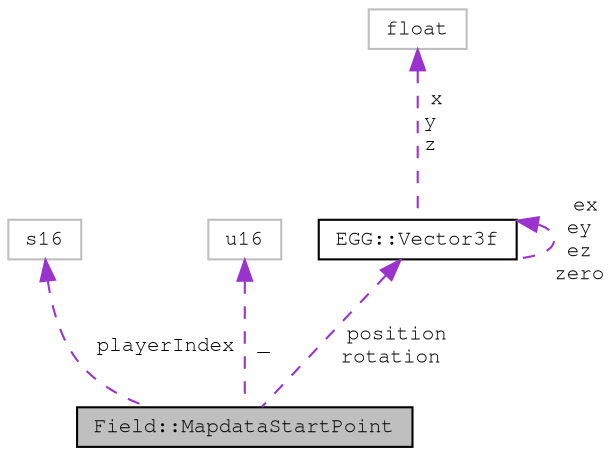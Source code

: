 digraph "Field::MapdataStartPoint"
{
 // LATEX_PDF_SIZE
  edge [fontname="FreeMono",fontsize="10",labelfontname="FreeMono",labelfontsize="10"];
  node [fontname="FreeMono",fontsize="10",shape=record];
  Node1 [label="Field::MapdataStartPoint",height=0.2,width=0.4,color="black", fillcolor="grey75", style="filled", fontcolor="black",tooltip=" "];
  Node2 -> Node1 [dir="back",color="darkorchid3",fontsize="10",style="dashed",label=" playerIndex" ,fontname="FreeMono"];
  Node2 [label="s16",height=0.2,width=0.4,color="grey75", fillcolor="white", style="filled",tooltip=" "];
  Node3 -> Node1 [dir="back",color="darkorchid3",fontsize="10",style="dashed",label=" _" ,fontname="FreeMono"];
  Node3 [label="u16",height=0.2,width=0.4,color="grey75", fillcolor="white", style="filled",tooltip=" "];
  Node4 -> Node1 [dir="back",color="darkorchid3",fontsize="10",style="dashed",label=" position\nrotation" ,fontname="FreeMono"];
  Node4 [label="EGG::Vector3f",height=0.2,width=0.4,color="black", fillcolor="white", style="filled",URL="$struct_e_g_g_1_1_vector3f.html",tooltip=" "];
  Node5 -> Node4 [dir="back",color="darkorchid3",fontsize="10",style="dashed",label=" x\ny\nz" ,fontname="FreeMono"];
  Node5 [label="float",height=0.2,width=0.4,color="grey75", fillcolor="white", style="filled",tooltip=" "];
  Node4 -> Node4 [dir="back",color="darkorchid3",fontsize="10",style="dashed",label=" ex\ney\nez\nzero" ,fontname="FreeMono"];
}
